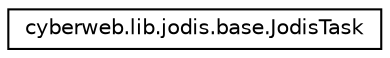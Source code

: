 digraph G
{
  edge [fontname="Helvetica",fontsize="10",labelfontname="Helvetica",labelfontsize="10"];
  node [fontname="Helvetica",fontsize="10",shape=record];
  rankdir="LR";
  Node1 [label="cyberweb.lib.jodis.base.JodisTask",height=0.2,width=0.4,color="black", fillcolor="white", style="filled",URL="$classcyberweb_1_1lib_1_1jodis_1_1base_1_1_jodis_task.html"];
}
